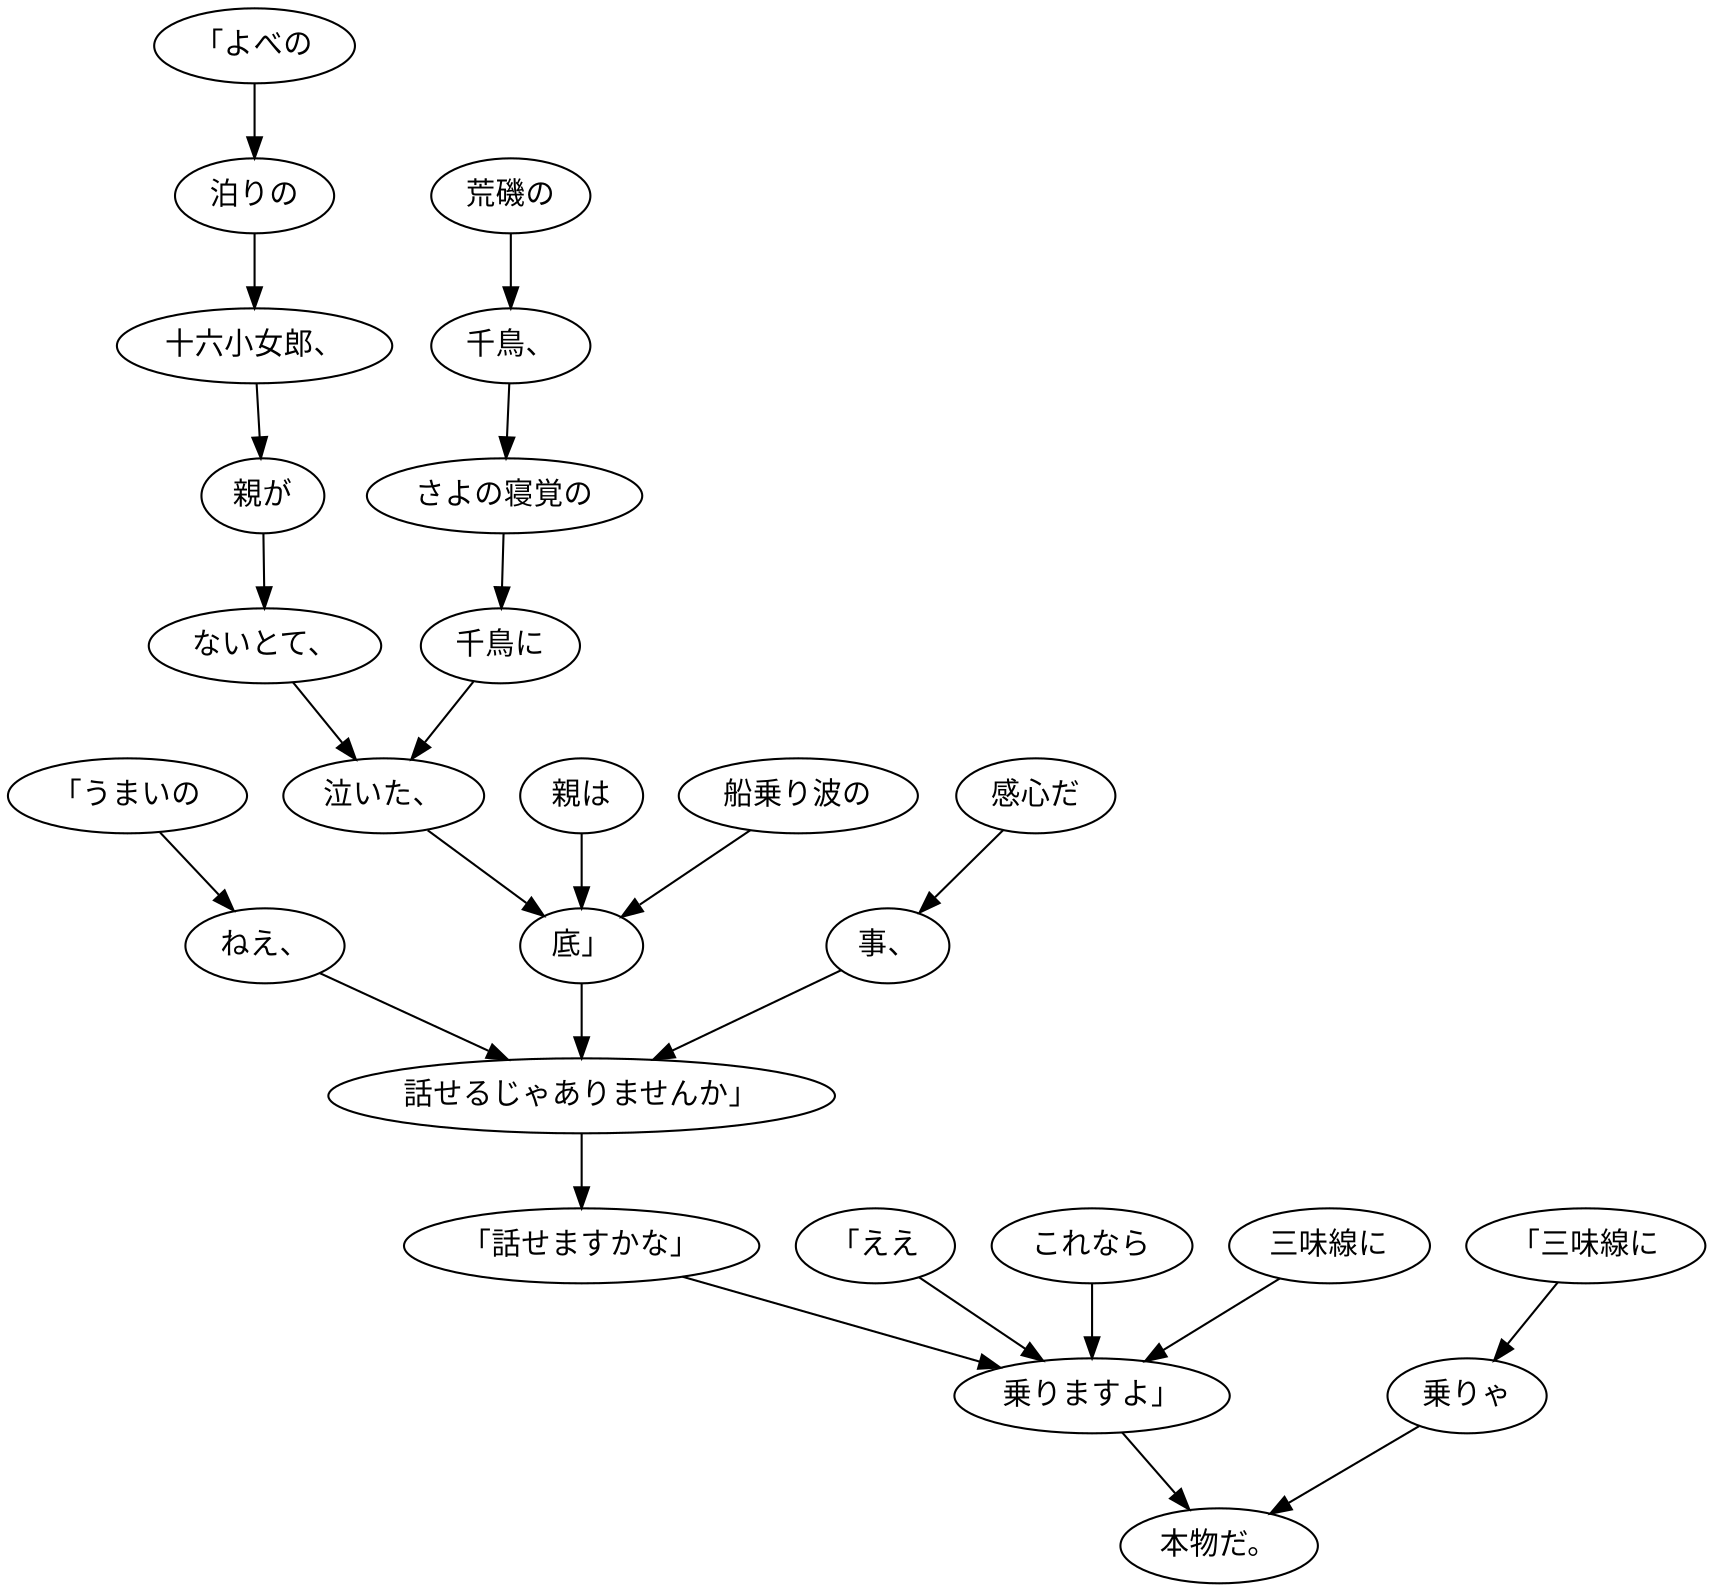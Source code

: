 digraph graph1709 {
	node0 [label="「よべの"];
	node1 [label="泊りの"];
	node2 [label="十六小女郎、"];
	node3 [label="親が"];
	node4 [label="ないとて、"];
	node5 [label="荒磯の"];
	node6 [label="千鳥、"];
	node7 [label="さよの寝覚の"];
	node8 [label="千鳥に"];
	node9 [label="泣いた、"];
	node10 [label="親は"];
	node11 [label="船乗り波の"];
	node12 [label="底」"];
	node13 [label="「うまいの"];
	node14 [label="ねえ、"];
	node15 [label="感心だ"];
	node16 [label="事、"];
	node17 [label="話せるじゃありませんか」"];
	node18 [label="「話せますかな」"];
	node19 [label="「ええ"];
	node20 [label="これなら"];
	node21 [label="三味線に"];
	node22 [label="乗りますよ」"];
	node23 [label="「三味線に"];
	node24 [label="乗りゃ"];
	node25 [label="本物だ。"];
	node0 -> node1;
	node1 -> node2;
	node2 -> node3;
	node3 -> node4;
	node4 -> node9;
	node5 -> node6;
	node6 -> node7;
	node7 -> node8;
	node8 -> node9;
	node9 -> node12;
	node10 -> node12;
	node11 -> node12;
	node12 -> node17;
	node13 -> node14;
	node14 -> node17;
	node15 -> node16;
	node16 -> node17;
	node17 -> node18;
	node18 -> node22;
	node19 -> node22;
	node20 -> node22;
	node21 -> node22;
	node22 -> node25;
	node23 -> node24;
	node24 -> node25;
}
